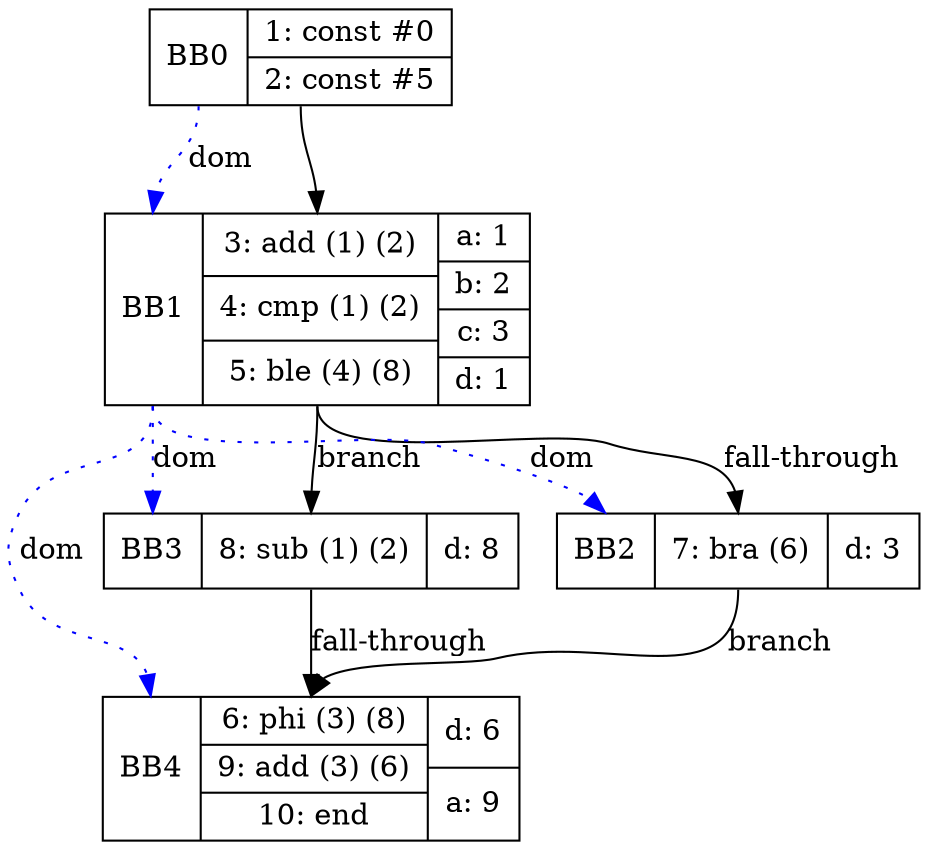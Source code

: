 digraph G {
bb0[shape=record, label="<b>BB0|{1: const #0|2: const #5}"];
bb1[shape=record, label="<b>BB1|{3: add (1) (2)|4: cmp (1) (2)|5: ble (4) (8)} | {a: 1|b: 2|c: 3|d: 1}"];
bb2[shape=record, label="<b>BB2|{7: bra (6)} | {d: 3}"];
bb3[shape=record, label="<b>BB3|{8: sub (1) (2)} | {d: 8}"];
bb4[shape=record, label="<b>BB4|{6: phi (3) (8)|9: add (3) (6)|10: end} | {d: 6|a: 9}"];
bb0:s->bb1:n ;
bb1:s->bb2:n [label="fall-through"];bb1:s->bb3:n [label="branch"];
bb2:s->bb4:n [label="branch"];
bb3:s->bb4:n [label="fall-through"];
bb0:b->bb1:b [color=blue, style=dotted, label="dom"];
bb1:b->bb2:b [color=blue, style=dotted, label="dom"];
bb1:b->bb3:b [color=blue, style=dotted, label="dom"];
bb1:b->bb4:b [color=blue, style=dotted, label="dom"];
}

